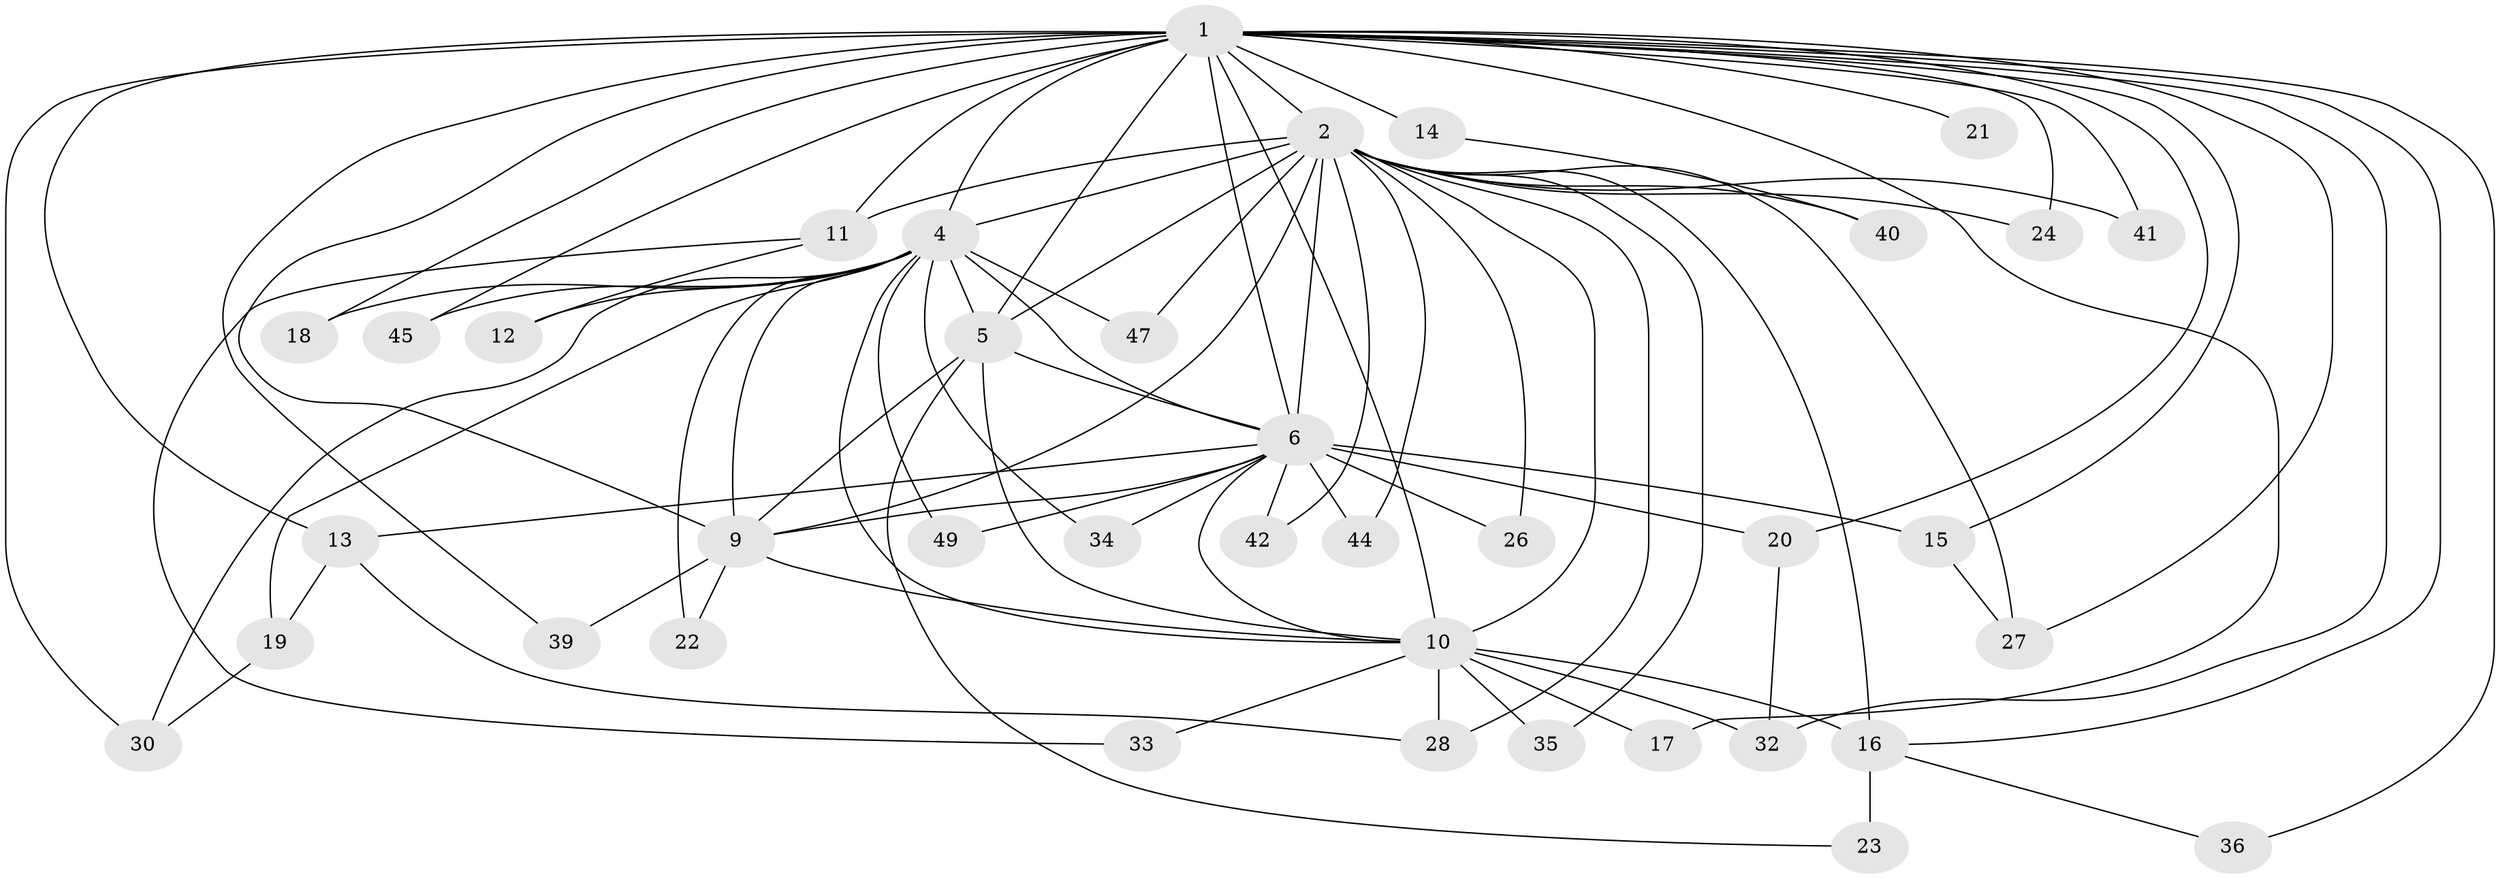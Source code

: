 // Generated by graph-tools (version 1.1) at 2025/23/03/03/25 07:23:40]
// undirected, 38 vertices, 86 edges
graph export_dot {
graph [start="1"]
  node [color=gray90,style=filled];
  1 [super="+3"];
  2 [super="+7"];
  4 [super="+25"];
  5;
  6 [super="+8"];
  9 [super="+38"];
  10 [super="+31"];
  11 [super="+51"];
  12;
  13 [super="+29"];
  14;
  15;
  16 [super="+48"];
  17;
  18;
  19;
  20;
  21;
  22;
  23 [super="+46"];
  24;
  26;
  27 [super="+50"];
  28;
  30 [super="+37"];
  32 [super="+43"];
  33;
  34;
  35;
  36;
  39;
  40;
  41;
  42;
  44;
  45;
  47;
  49;
  1 -- 2 [weight=4];
  1 -- 4 [weight=3];
  1 -- 5 [weight=2];
  1 -- 6 [weight=4];
  1 -- 9 [weight=2];
  1 -- 10 [weight=2];
  1 -- 14 [weight=2];
  1 -- 15;
  1 -- 16;
  1 -- 17;
  1 -- 20;
  1 -- 27;
  1 -- 32;
  1 -- 36;
  1 -- 39;
  1 -- 45;
  1 -- 11;
  1 -- 41;
  1 -- 13 [weight=2];
  1 -- 18;
  1 -- 21;
  1 -- 24;
  1 -- 30;
  2 -- 4 [weight=2];
  2 -- 5 [weight=2];
  2 -- 6 [weight=4];
  2 -- 9 [weight=3];
  2 -- 10 [weight=2];
  2 -- 11 [weight=2];
  2 -- 28;
  2 -- 35;
  2 -- 40;
  2 -- 44;
  2 -- 47;
  2 -- 24;
  2 -- 26;
  2 -- 41;
  2 -- 42;
  2 -- 27;
  2 -- 16;
  4 -- 5;
  4 -- 6 [weight=2];
  4 -- 9;
  4 -- 10;
  4 -- 12;
  4 -- 18;
  4 -- 19;
  4 -- 22;
  4 -- 30;
  4 -- 34;
  4 -- 45;
  4 -- 47;
  4 -- 49;
  5 -- 6 [weight=2];
  5 -- 9;
  5 -- 10;
  5 -- 23;
  6 -- 9 [weight=2];
  6 -- 10 [weight=2];
  6 -- 13;
  6 -- 26;
  6 -- 44;
  6 -- 34;
  6 -- 42;
  6 -- 15;
  6 -- 49;
  6 -- 20;
  9 -- 10;
  9 -- 22;
  9 -- 39;
  10 -- 16;
  10 -- 17;
  10 -- 32;
  10 -- 33;
  10 -- 35;
  10 -- 28;
  11 -- 12;
  11 -- 33;
  13 -- 19;
  13 -- 28;
  14 -- 40;
  15 -- 27;
  16 -- 23 [weight=2];
  16 -- 36;
  19 -- 30;
  20 -- 32;
}
